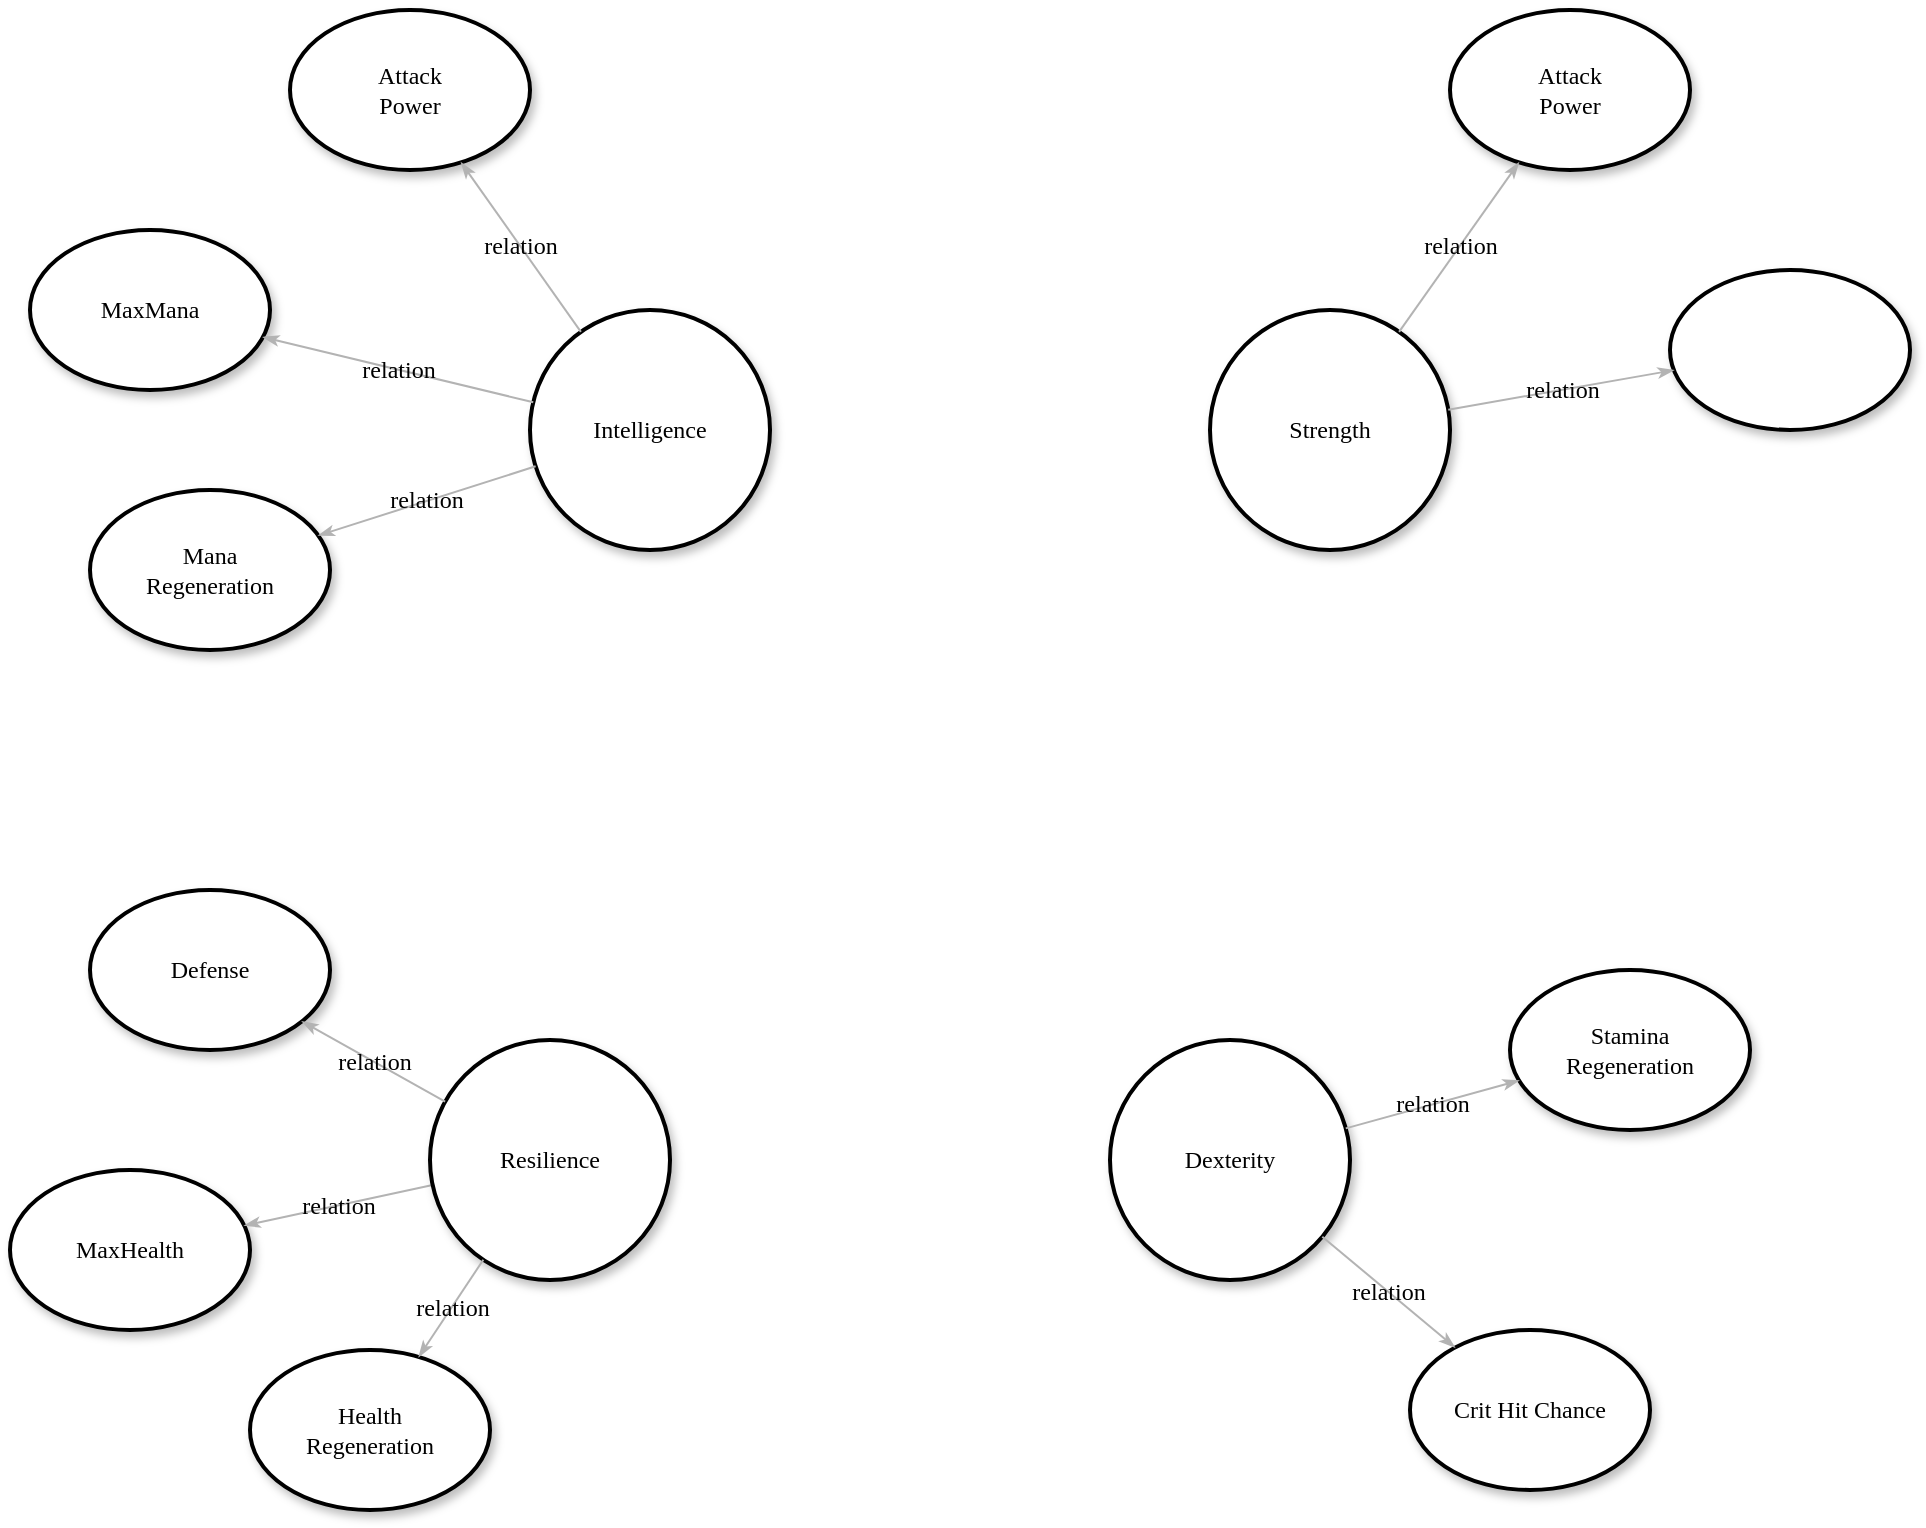 <mxfile version="24.7.10">
  <diagram name="Page-1" id="ad52d381-51e7-2e0d-a935-2d0ddd2fd229">
    <mxGraphModel dx="1687" dy="868" grid="1" gridSize="10" guides="1" tooltips="1" connect="1" arrows="1" fold="1" page="1" pageScale="1" pageWidth="1100" pageHeight="850" background="none" math="0" shadow="0">
      <root>
        <mxCell id="0" />
        <mxCell id="1" parent="0" />
        <mxCell id="2c924340bb9dbf6c-3" value="Attack&lt;div&gt;Power&lt;/div&gt;" style="ellipse;whiteSpace=wrap;html=1;rounded=1;shadow=1;comic=0;labelBackgroundColor=none;strokeWidth=2;fontFamily=Verdana;fontSize=12;align=center;" parent="1" vertex="1">
          <mxGeometry x="780" y="70" width="120" height="80" as="geometry" />
        </mxCell>
        <mxCell id="2c924340bb9dbf6c-4" value="Strength" style="ellipse;whiteSpace=wrap;html=1;rounded=1;shadow=1;comic=0;labelBackgroundColor=none;strokeWidth=2;fontFamily=Verdana;fontSize=12;align=center;" parent="1" vertex="1">
          <mxGeometry x="660" y="220" width="120" height="120" as="geometry" />
        </mxCell>
        <mxCell id="2c924340bb9dbf6c-32" value="relation" style="edgeStyle=none;rounded=1;html=1;labelBackgroundColor=none;startArrow=none;startFill=0;startSize=5;endArrow=classicThin;endFill=1;endSize=5;jettySize=auto;orthogonalLoop=1;strokeColor=#B3B3B3;strokeWidth=1;fontFamily=Verdana;fontSize=12" parent="1" source="2c924340bb9dbf6c-4" target="2c924340bb9dbf6c-3" edge="1">
          <mxGeometry relative="1" as="geometry" />
        </mxCell>
        <mxCell id="20ljEurSDI6dk5tiSqNc-1" value="MaxHealth" style="ellipse;whiteSpace=wrap;html=1;rounded=1;shadow=1;comic=0;labelBackgroundColor=none;strokeWidth=2;fontFamily=Verdana;fontSize=12;align=center;" vertex="1" parent="1">
          <mxGeometry x="60" y="650" width="120" height="80" as="geometry" />
        </mxCell>
        <mxCell id="20ljEurSDI6dk5tiSqNc-2" value="relation" style="edgeStyle=none;rounded=1;html=1;labelBackgroundColor=none;startArrow=none;startFill=0;startSize=5;endArrow=classicThin;endFill=1;endSize=5;jettySize=auto;orthogonalLoop=1;strokeColor=#B3B3B3;strokeWidth=1;fontFamily=Verdana;fontSize=12;" edge="1" parent="1" target="20ljEurSDI6dk5tiSqNc-1" source="20ljEurSDI6dk5tiSqNc-9">
          <mxGeometry relative="1" as="geometry">
            <mxPoint x="29.738" y="628.558" as="sourcePoint" />
          </mxGeometry>
        </mxCell>
        <mxCell id="20ljEurSDI6dk5tiSqNc-3" value="Attack&lt;div&gt;Power&lt;/div&gt;" style="ellipse;whiteSpace=wrap;html=1;rounded=1;shadow=1;comic=0;labelBackgroundColor=none;strokeWidth=2;fontFamily=Verdana;fontSize=12;align=center;" vertex="1" parent="1">
          <mxGeometry x="200" y="70" width="120" height="80" as="geometry" />
        </mxCell>
        <mxCell id="20ljEurSDI6dk5tiSqNc-4" value="Intelligence" style="ellipse;whiteSpace=wrap;html=1;rounded=1;shadow=1;comic=0;labelBackgroundColor=none;strokeWidth=2;fontFamily=Verdana;fontSize=12;align=center;" vertex="1" parent="1">
          <mxGeometry x="320" y="220" width="120" height="120" as="geometry" />
        </mxCell>
        <mxCell id="20ljEurSDI6dk5tiSqNc-5" value="relation" style="edgeStyle=none;rounded=1;html=1;labelBackgroundColor=none;startArrow=none;startFill=0;startSize=5;endArrow=classicThin;endFill=1;endSize=5;jettySize=auto;orthogonalLoop=1;strokeColor=#B3B3B3;strokeWidth=1;fontFamily=Verdana;fontSize=12" edge="1" parent="1" source="20ljEurSDI6dk5tiSqNc-4" target="20ljEurSDI6dk5tiSqNc-3">
          <mxGeometry relative="1" as="geometry" />
        </mxCell>
        <mxCell id="20ljEurSDI6dk5tiSqNc-6" value="MaxMana" style="ellipse;whiteSpace=wrap;html=1;rounded=1;shadow=1;comic=0;labelBackgroundColor=none;strokeWidth=2;fontFamily=Verdana;fontSize=12;align=center;" vertex="1" parent="1">
          <mxGeometry x="70" y="180" width="120" height="80" as="geometry" />
        </mxCell>
        <mxCell id="20ljEurSDI6dk5tiSqNc-7" value="relation" style="edgeStyle=none;rounded=1;html=1;labelBackgroundColor=none;startArrow=none;startFill=0;startSize=5;endArrow=classicThin;endFill=1;endSize=5;jettySize=auto;orthogonalLoop=1;strokeColor=#B3B3B3;strokeWidth=1;fontFamily=Verdana;fontSize=12;" edge="1" parent="1" source="20ljEurSDI6dk5tiSqNc-4" target="20ljEurSDI6dk5tiSqNc-6">
          <mxGeometry relative="1" as="geometry">
            <mxPoint x="430" y="210" as="sourcePoint" />
          </mxGeometry>
        </mxCell>
        <mxCell id="20ljEurSDI6dk5tiSqNc-8" value="Defense" style="ellipse;whiteSpace=wrap;html=1;rounded=1;shadow=1;comic=0;labelBackgroundColor=none;strokeWidth=2;fontFamily=Verdana;fontSize=12;align=center;" vertex="1" parent="1">
          <mxGeometry x="100" y="510" width="120" height="80" as="geometry" />
        </mxCell>
        <mxCell id="20ljEurSDI6dk5tiSqNc-9" value="Resilience" style="ellipse;whiteSpace=wrap;html=1;rounded=1;shadow=1;comic=0;labelBackgroundColor=none;strokeWidth=2;fontFamily=Verdana;fontSize=12;align=center;" vertex="1" parent="1">
          <mxGeometry x="270" y="585" width="120" height="120" as="geometry" />
        </mxCell>
        <mxCell id="20ljEurSDI6dk5tiSqNc-10" value="relation" style="edgeStyle=none;rounded=1;html=1;labelBackgroundColor=none;startArrow=none;startFill=0;startSize=5;endArrow=classicThin;endFill=1;endSize=5;jettySize=auto;orthogonalLoop=1;strokeColor=#B3B3B3;strokeWidth=1;fontFamily=Verdana;fontSize=12" edge="1" parent="1" source="20ljEurSDI6dk5tiSqNc-9" target="20ljEurSDI6dk5tiSqNc-8">
          <mxGeometry relative="1" as="geometry">
            <mxPoint x="271.952" y="599.818" as="sourcePoint" />
          </mxGeometry>
        </mxCell>
        <mxCell id="20ljEurSDI6dk5tiSqNc-11" value="Health&lt;div&gt;Regeneration&lt;/div&gt;" style="ellipse;whiteSpace=wrap;html=1;rounded=1;shadow=1;comic=0;labelBackgroundColor=none;strokeWidth=2;fontFamily=Verdana;fontSize=12;align=center;" vertex="1" parent="1">
          <mxGeometry x="180" y="740" width="120" height="80" as="geometry" />
        </mxCell>
        <mxCell id="20ljEurSDI6dk5tiSqNc-12" value="relation" style="edgeStyle=none;rounded=1;html=1;labelBackgroundColor=none;startArrow=none;startFill=0;startSize=5;endArrow=classicThin;endFill=1;endSize=5;jettySize=auto;orthogonalLoop=1;strokeColor=#B3B3B3;strokeWidth=1;fontFamily=Verdana;fontSize=12;" edge="1" parent="1" source="20ljEurSDI6dk5tiSqNc-9" target="20ljEurSDI6dk5tiSqNc-11">
          <mxGeometry relative="1" as="geometry">
            <mxPoint x="400" y="645" as="sourcePoint" />
          </mxGeometry>
        </mxCell>
        <mxCell id="20ljEurSDI6dk5tiSqNc-13" value="Stamina&lt;div&gt;Regeneration&lt;/div&gt;" style="ellipse;whiteSpace=wrap;html=1;rounded=1;shadow=1;comic=0;labelBackgroundColor=none;strokeWidth=2;fontFamily=Verdana;fontSize=12;align=center;" vertex="1" parent="1">
          <mxGeometry x="810" y="550" width="120" height="80" as="geometry" />
        </mxCell>
        <mxCell id="20ljEurSDI6dk5tiSqNc-14" value="Dexterity" style="ellipse;whiteSpace=wrap;html=1;rounded=1;shadow=1;comic=0;labelBackgroundColor=none;strokeWidth=2;fontFamily=Verdana;fontSize=12;align=center;" vertex="1" parent="1">
          <mxGeometry x="610" y="585" width="120" height="120" as="geometry" />
        </mxCell>
        <mxCell id="20ljEurSDI6dk5tiSqNc-15" value="relation" style="edgeStyle=none;rounded=1;html=1;labelBackgroundColor=none;startArrow=none;startFill=0;startSize=5;endArrow=classicThin;endFill=1;endSize=5;jettySize=auto;orthogonalLoop=1;strokeColor=#B3B3B3;strokeWidth=1;fontFamily=Verdana;fontSize=12" edge="1" parent="1" source="20ljEurSDI6dk5tiSqNc-14" target="20ljEurSDI6dk5tiSqNc-13">
          <mxGeometry relative="1" as="geometry" />
        </mxCell>
        <mxCell id="20ljEurSDI6dk5tiSqNc-16" value="Crit Hit Chance" style="ellipse;whiteSpace=wrap;html=1;rounded=1;shadow=1;comic=0;labelBackgroundColor=none;strokeWidth=2;fontFamily=Verdana;fontSize=12;align=center;" vertex="1" parent="1">
          <mxGeometry x="760" y="730" width="120" height="80" as="geometry" />
        </mxCell>
        <mxCell id="20ljEurSDI6dk5tiSqNc-17" value="relation" style="edgeStyle=none;rounded=1;html=1;labelBackgroundColor=none;startArrow=none;startFill=0;startSize=5;endArrow=classicThin;endFill=1;endSize=5;jettySize=auto;orthogonalLoop=1;strokeColor=#B3B3B3;strokeWidth=1;fontFamily=Verdana;fontSize=12;" edge="1" parent="1" source="20ljEurSDI6dk5tiSqNc-14" target="20ljEurSDI6dk5tiSqNc-16">
          <mxGeometry relative="1" as="geometry">
            <mxPoint x="850" y="745" as="sourcePoint" />
          </mxGeometry>
        </mxCell>
        <mxCell id="20ljEurSDI6dk5tiSqNc-18" value="Mana&lt;div&gt;Regeneration&lt;/div&gt;" style="ellipse;whiteSpace=wrap;html=1;rounded=1;shadow=1;comic=0;labelBackgroundColor=none;strokeWidth=2;fontFamily=Verdana;fontSize=12;align=center;" vertex="1" parent="1">
          <mxGeometry x="100" y="310" width="120" height="80" as="geometry" />
        </mxCell>
        <mxCell id="20ljEurSDI6dk5tiSqNc-19" value="relation" style="edgeStyle=none;rounded=1;html=1;labelBackgroundColor=none;startArrow=none;startFill=0;startSize=5;endArrow=classicThin;endFill=1;endSize=5;jettySize=auto;orthogonalLoop=1;strokeColor=#B3B3B3;strokeWidth=1;fontFamily=Verdana;fontSize=12;" edge="1" parent="1" target="20ljEurSDI6dk5tiSqNc-18" source="20ljEurSDI6dk5tiSqNc-4">
          <mxGeometry relative="1" as="geometry">
            <mxPoint x="290" y="240" as="sourcePoint" />
            <mxPoint x="250" y="280" as="targetPoint" />
          </mxGeometry>
        </mxCell>
        <mxCell id="20ljEurSDI6dk5tiSqNc-20" value="" style="ellipse;whiteSpace=wrap;html=1;rounded=1;shadow=1;comic=0;labelBackgroundColor=none;strokeWidth=2;fontFamily=Verdana;fontSize=12;align=center;" vertex="1" parent="1">
          <mxGeometry x="890" y="200" width="120" height="80" as="geometry" />
        </mxCell>
        <mxCell id="20ljEurSDI6dk5tiSqNc-21" value="relation" style="edgeStyle=none;rounded=1;html=1;labelBackgroundColor=none;startArrow=none;startFill=0;startSize=5;endArrow=classicThin;endFill=1;endSize=5;jettySize=auto;orthogonalLoop=1;strokeColor=#B3B3B3;strokeWidth=1;fontFamily=Verdana;fontSize=12;" edge="1" parent="1" target="20ljEurSDI6dk5tiSqNc-20" source="2c924340bb9dbf6c-4">
          <mxGeometry relative="1" as="geometry">
            <mxPoint x="771" y="362" as="sourcePoint" />
          </mxGeometry>
        </mxCell>
      </root>
    </mxGraphModel>
  </diagram>
</mxfile>
